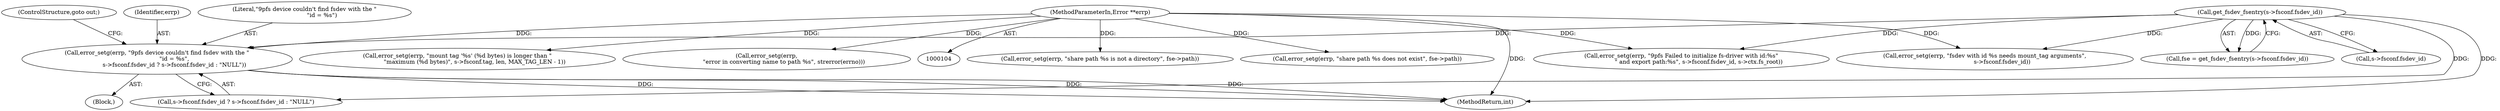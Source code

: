 digraph "0_qemu_4774718e5c194026ba5ee7a28d9be49be3080e42@pointer" {
"1000191" [label="(Call,error_setg(errp, \"9pfs device couldn't find fsdev with the \"\n                   \"id = %s\",\n                   s->fsconf.fsdev_id ? s->fsconf.fsdev_id : \"NULL\"))"];
"1000106" [label="(MethodParameterIn,Error **errp)"];
"1000181" [label="(Call,get_fsdev_fsentry(s->fsconf.fsdev_id))"];
"1000215" [label="(Call,error_setg(errp, \"fsdev with id %s needs mount_tag arguments\",\n                   s->fsconf.fsdev_id))"];
"1000383" [label="(Call,error_setg(errp, \"share path %s is not a directory\", fse->path))"];
"1000179" [label="(Call,fse = get_fsdev_fsentry(s->fsconf.fsdev_id))"];
"1000182" [label="(Call,s->fsconf.fsdev_id)"];
"1000206" [label="(ControlStructure,goto out;)"];
"1000368" [label="(Call,error_setg(errp, \"share path %s does not exist\", fse->path))"];
"1000192" [label="(Identifier,errp)"];
"1000415" [label="(MethodReturn,int)"];
"1000190" [label="(Block,)"];
"1000267" [label="(Call,error_setg(errp, \"mount tag '%s' (%d bytes) is longer than \"\n                   \"maximum (%d bytes)\", s->fsconf.tag, len, MAX_TAG_LEN - 1))"];
"1000106" [label="(MethodParameterIn,Error **errp)"];
"1000193" [label="(Literal,\"9pfs device couldn't find fsdev with the \"\n                   \"id = %s\")"];
"1000191" [label="(Call,error_setg(errp, \"9pfs device couldn't find fsdev with the \"\n                   \"id = %s\",\n                   s->fsconf.fsdev_id ? s->fsconf.fsdev_id : \"NULL\"))"];
"1000324" [label="(Call,error_setg(errp, \"9pfs Failed to initialize fs-driver with id:%s\"\n                   \" and export path:%s\", s->fsconf.fsdev_id, s->ctx.fs_root))"];
"1000351" [label="(Call,error_setg(errp,\n                   \"error in converting name to path %s\", strerror(errno)))"];
"1000181" [label="(Call,get_fsdev_fsentry(s->fsconf.fsdev_id))"];
"1000194" [label="(Call,s->fsconf.fsdev_id ? s->fsconf.fsdev_id : \"NULL\")"];
"1000191" -> "1000190"  [label="AST: "];
"1000191" -> "1000194"  [label="CFG: "];
"1000192" -> "1000191"  [label="AST: "];
"1000193" -> "1000191"  [label="AST: "];
"1000194" -> "1000191"  [label="AST: "];
"1000206" -> "1000191"  [label="CFG: "];
"1000191" -> "1000415"  [label="DDG: "];
"1000191" -> "1000415"  [label="DDG: "];
"1000191" -> "1000415"  [label="DDG: "];
"1000106" -> "1000191"  [label="DDG: "];
"1000181" -> "1000191"  [label="DDG: "];
"1000106" -> "1000104"  [label="AST: "];
"1000106" -> "1000415"  [label="DDG: "];
"1000106" -> "1000215"  [label="DDG: "];
"1000106" -> "1000267"  [label="DDG: "];
"1000106" -> "1000324"  [label="DDG: "];
"1000106" -> "1000351"  [label="DDG: "];
"1000106" -> "1000368"  [label="DDG: "];
"1000106" -> "1000383"  [label="DDG: "];
"1000181" -> "1000179"  [label="AST: "];
"1000181" -> "1000182"  [label="CFG: "];
"1000182" -> "1000181"  [label="AST: "];
"1000179" -> "1000181"  [label="CFG: "];
"1000181" -> "1000415"  [label="DDG: "];
"1000181" -> "1000179"  [label="DDG: "];
"1000181" -> "1000194"  [label="DDG: "];
"1000181" -> "1000215"  [label="DDG: "];
"1000181" -> "1000324"  [label="DDG: "];
}
